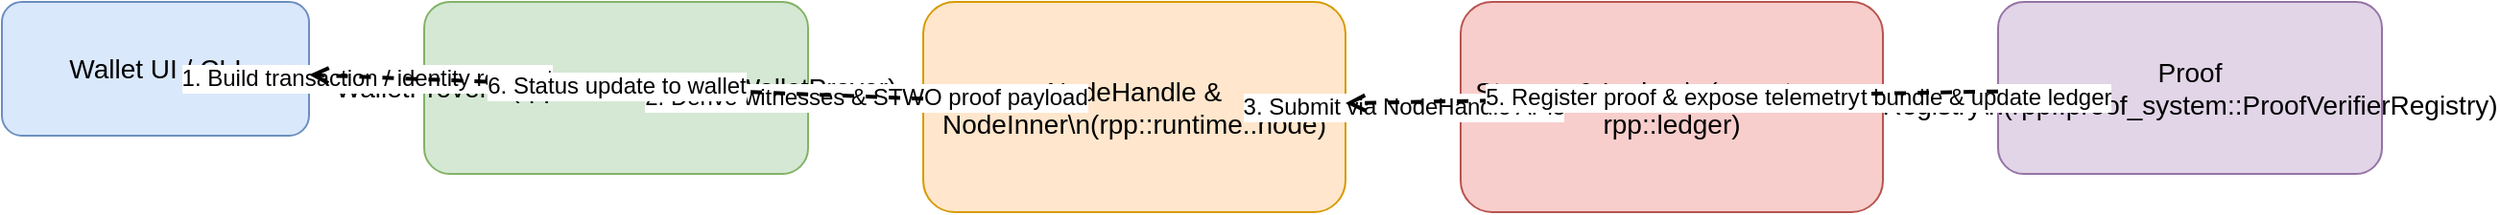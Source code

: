<mxfile>
  <diagram id="wNs6YfFbA8J5jGJ4bhbS" name="Wallet→Node Sequence">
    <mxGraphModel dx="1420" dy="830" grid="1" gridSize="10" guides="1" tooltips="1" connect="1" arrows="1" fold="1" page="1" pageScale="1" pageWidth="1169" pageHeight="827" math="0" shadow="0">
      <root>
        <mxCell id="0"/>
        <mxCell id="1" parent="0"/>
        <mxCell id="wallet" value="Wallet UI / CLI" style="rounded=1;whiteSpace=wrap;html=1;fillColor=#dae8fc;strokeColor=#6c8ebf;fontSize=14;" vertex="1" parent="1">
          <mxGeometry x="60" y="120" width="160" height="70" as="geometry"/>
        </mxCell>
        <mxCell id="prover" value="WalletProver\n(rpp::stwo::prover::WalletProver)" style="rounded=1;whiteSpace=wrap;html=1;fillColor=#d5e8d4;strokeColor=#82b366;fontSize=14;" vertex="1" parent="1">
          <mxGeometry x="280" y="120" width="200" height="90" as="geometry"/>
        </mxCell>
        <mxCell id="node" value="NodeHandle &amp; NodeInner\n(rpp::runtime::node)" style="rounded=1;whiteSpace=wrap;html=1;fillColor=#ffe6cc;strokeColor=#d79b00;fontSize=14;" vertex="1" parent="1">
          <mxGeometry x="540" y="120" width="220" height="110" as="geometry"/>
        </mxCell>
        <mxCell id="storage" value="Storage &amp; Ledger\n(rpp::storage, rpp::ledger)" style="rounded=1;whiteSpace=wrap;html=1;fillColor=#f8cecc;strokeColor=#b85450;fontSize=14;" vertex="1" parent="1">
          <mxGeometry x="820" y="120" width="220" height="110" as="geometry"/>
        </mxCell>
        <mxCell id="verifier" value="Proof Registry\n(rpp::proof_system::ProofVerifierRegistry)" style="rounded=1;whiteSpace=wrap;html=1;fillColor=#e1d5e7;strokeColor=#9673a6;fontSize=14;" vertex="1" parent="1">
          <mxGeometry x="1100" y="120" width="200" height="90" as="geometry"/>
        </mxCell>
        <mxCell id="edge1" value="1. Build transaction / identity request" style="endArrow=block;html=1;strokeWidth=2;fontSize=12;" edge="1" source="wallet" target="prover" parent="1">
          <mxGeometry relative="1" as="geometry"/>
        </mxCell>
        <mxCell id="edge2" value="2. Derive witnesses &amp; STWO proof payload" style="endArrow=block;html=1;strokeWidth=2;fontSize=12;" edge="1" source="prover" target="node" parent="1">
          <mxGeometry relative="1" as="geometry"/>
        </mxCell>
        <mxCell id="edge3" value="3. Submit via NodeHandle APIs" style="endArrow=block;html=1;strokeWidth=2;fontSize=12;" edge="1" source="node" target="storage" parent="1">
          <mxGeometry relative="1" as="geometry"/>
        </mxCell>
        <mxCell id="edge4" value="4. Persist bundle &amp; update ledger" style="endArrow=block;html=1;strokeWidth=2;fontSize=12;" edge="1" source="storage" target="verifier" parent="1">
          <mxGeometry relative="1" as="geometry"/>
        </mxCell>
        <mxCell id="edge5" value="5. Register proof &amp; expose telemetry" style="endArrow=open;dashed=1;html=1;strokeWidth=2;fontSize=12;" edge="1" source="verifier" target="node" parent="1">
          <mxGeometry relative="1" as="geometry"/>
        </mxCell>
        <mxCell id="edge6" value="6. Status update to wallet" style="endArrow=open;dashed=1;html=1;strokeWidth=2;fontSize=12;" edge="1" source="node" target="wallet" parent="1">
          <mxGeometry relative="1" as="geometry"/>
        </mxCell>
      </root>
    </mxGraphModel>
  </diagram>
</mxfile>
